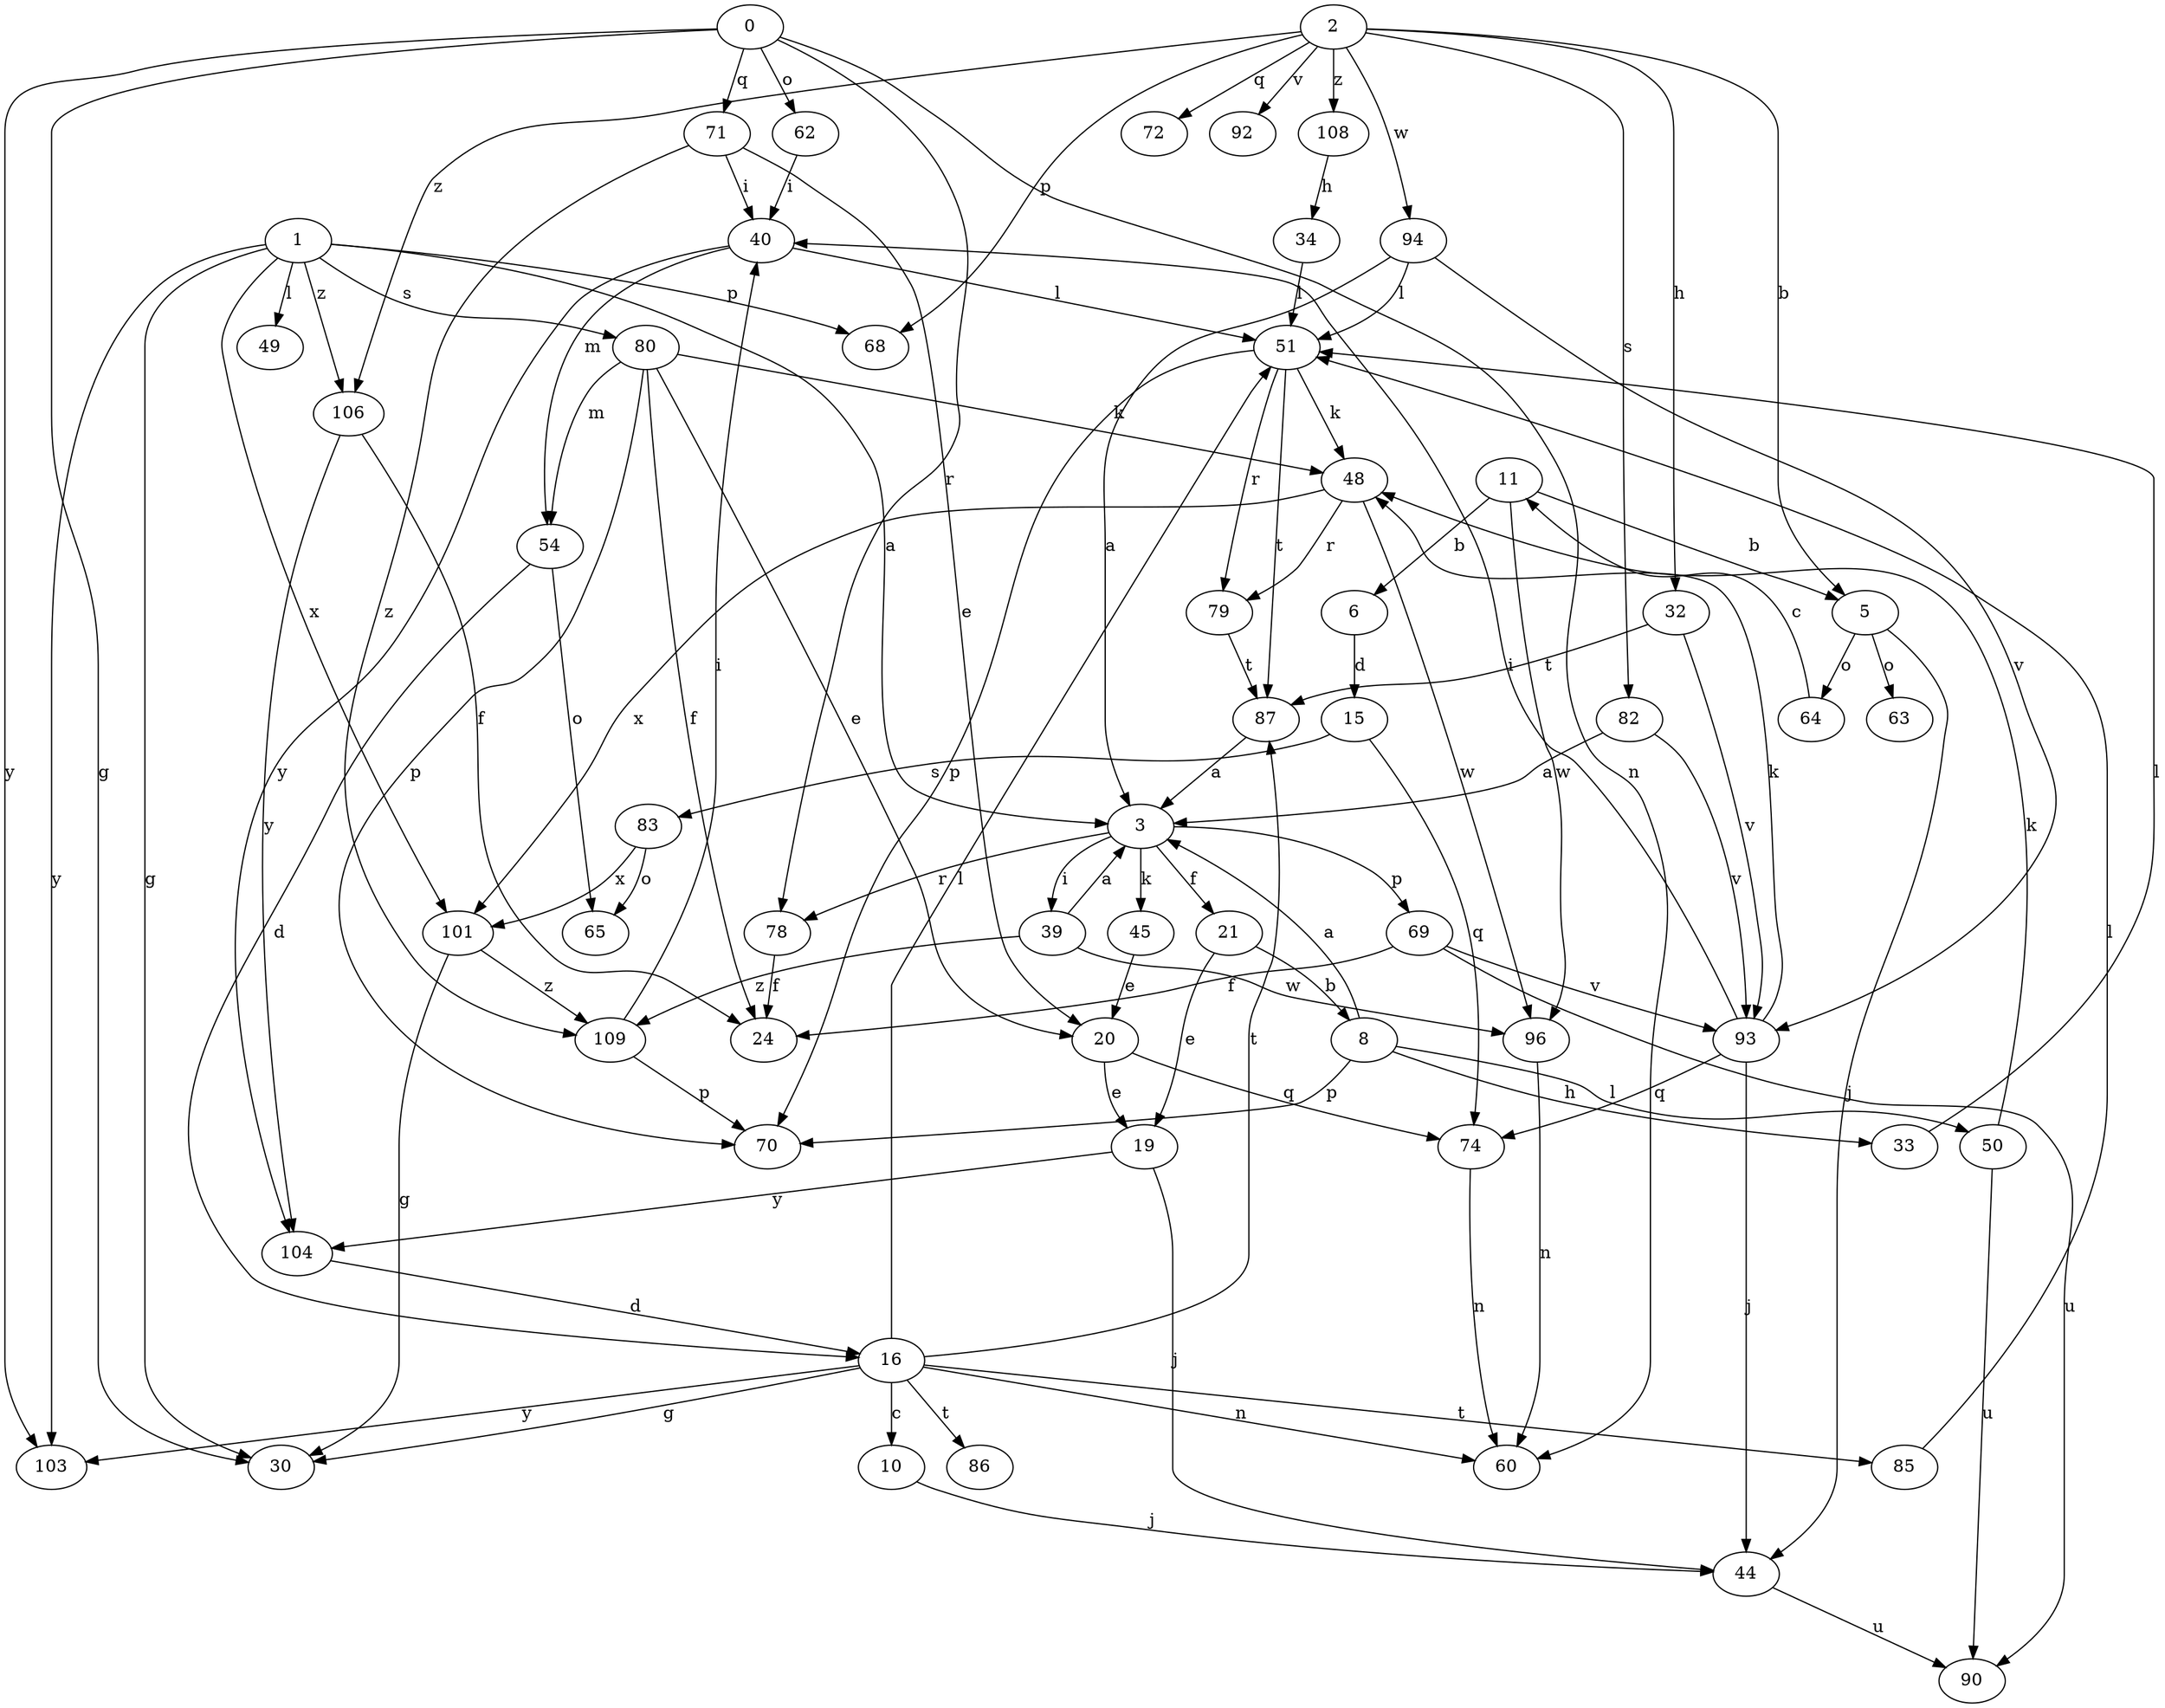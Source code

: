 strict digraph  {
0;
1;
2;
3;
5;
6;
8;
10;
11;
15;
16;
19;
20;
21;
24;
30;
32;
33;
34;
39;
40;
44;
45;
48;
49;
50;
51;
54;
60;
62;
63;
64;
65;
68;
69;
70;
71;
72;
74;
78;
79;
80;
82;
83;
85;
86;
87;
90;
92;
93;
94;
96;
101;
103;
104;
106;
108;
109;
0 -> 30  [label=g];
0 -> 60  [label=n];
0 -> 62  [label=o];
0 -> 71  [label=q];
0 -> 78  [label=r];
0 -> 103  [label=y];
1 -> 3  [label=a];
1 -> 30  [label=g];
1 -> 49  [label=l];
1 -> 68  [label=p];
1 -> 80  [label=s];
1 -> 101  [label=x];
1 -> 103  [label=y];
1 -> 106  [label=z];
2 -> 5  [label=b];
2 -> 32  [label=h];
2 -> 68  [label=p];
2 -> 72  [label=q];
2 -> 82  [label=s];
2 -> 92  [label=v];
2 -> 94  [label=w];
2 -> 106  [label=z];
2 -> 108  [label=z];
3 -> 21  [label=f];
3 -> 39  [label=i];
3 -> 45  [label=k];
3 -> 69  [label=p];
3 -> 78  [label=r];
5 -> 44  [label=j];
5 -> 63  [label=o];
5 -> 64  [label=o];
6 -> 15  [label=d];
8 -> 3  [label=a];
8 -> 33  [label=h];
8 -> 50  [label=l];
8 -> 70  [label=p];
10 -> 44  [label=j];
11 -> 5  [label=b];
11 -> 6  [label=b];
11 -> 96  [label=w];
15 -> 74  [label=q];
15 -> 83  [label=s];
16 -> 10  [label=c];
16 -> 30  [label=g];
16 -> 51  [label=l];
16 -> 60  [label=n];
16 -> 85  [label=t];
16 -> 86  [label=t];
16 -> 87  [label=t];
16 -> 103  [label=y];
19 -> 44  [label=j];
19 -> 104  [label=y];
20 -> 19  [label=e];
20 -> 74  [label=q];
21 -> 8  [label=b];
21 -> 19  [label=e];
32 -> 87  [label=t];
32 -> 93  [label=v];
33 -> 51  [label=l];
34 -> 51  [label=l];
39 -> 3  [label=a];
39 -> 96  [label=w];
39 -> 109  [label=z];
40 -> 51  [label=l];
40 -> 54  [label=m];
40 -> 104  [label=y];
44 -> 90  [label=u];
45 -> 20  [label=e];
48 -> 79  [label=r];
48 -> 96  [label=w];
48 -> 101  [label=x];
50 -> 48  [label=k];
50 -> 90  [label=u];
51 -> 48  [label=k];
51 -> 70  [label=p];
51 -> 79  [label=r];
51 -> 87  [label=t];
54 -> 16  [label=d];
54 -> 65  [label=o];
62 -> 40  [label=i];
64 -> 11  [label=c];
69 -> 24  [label=f];
69 -> 90  [label=u];
69 -> 93  [label=v];
71 -> 20  [label=e];
71 -> 40  [label=i];
71 -> 109  [label=z];
74 -> 60  [label=n];
78 -> 24  [label=f];
79 -> 87  [label=t];
80 -> 20  [label=e];
80 -> 24  [label=f];
80 -> 48  [label=k];
80 -> 54  [label=m];
80 -> 70  [label=p];
82 -> 3  [label=a];
82 -> 93  [label=v];
83 -> 65  [label=o];
83 -> 101  [label=x];
85 -> 51  [label=l];
87 -> 3  [label=a];
93 -> 40  [label=i];
93 -> 44  [label=j];
93 -> 48  [label=k];
93 -> 74  [label=q];
94 -> 3  [label=a];
94 -> 51  [label=l];
94 -> 93  [label=v];
96 -> 60  [label=n];
101 -> 30  [label=g];
101 -> 109  [label=z];
104 -> 16  [label=d];
106 -> 24  [label=f];
106 -> 104  [label=y];
108 -> 34  [label=h];
109 -> 40  [label=i];
109 -> 70  [label=p];
}
